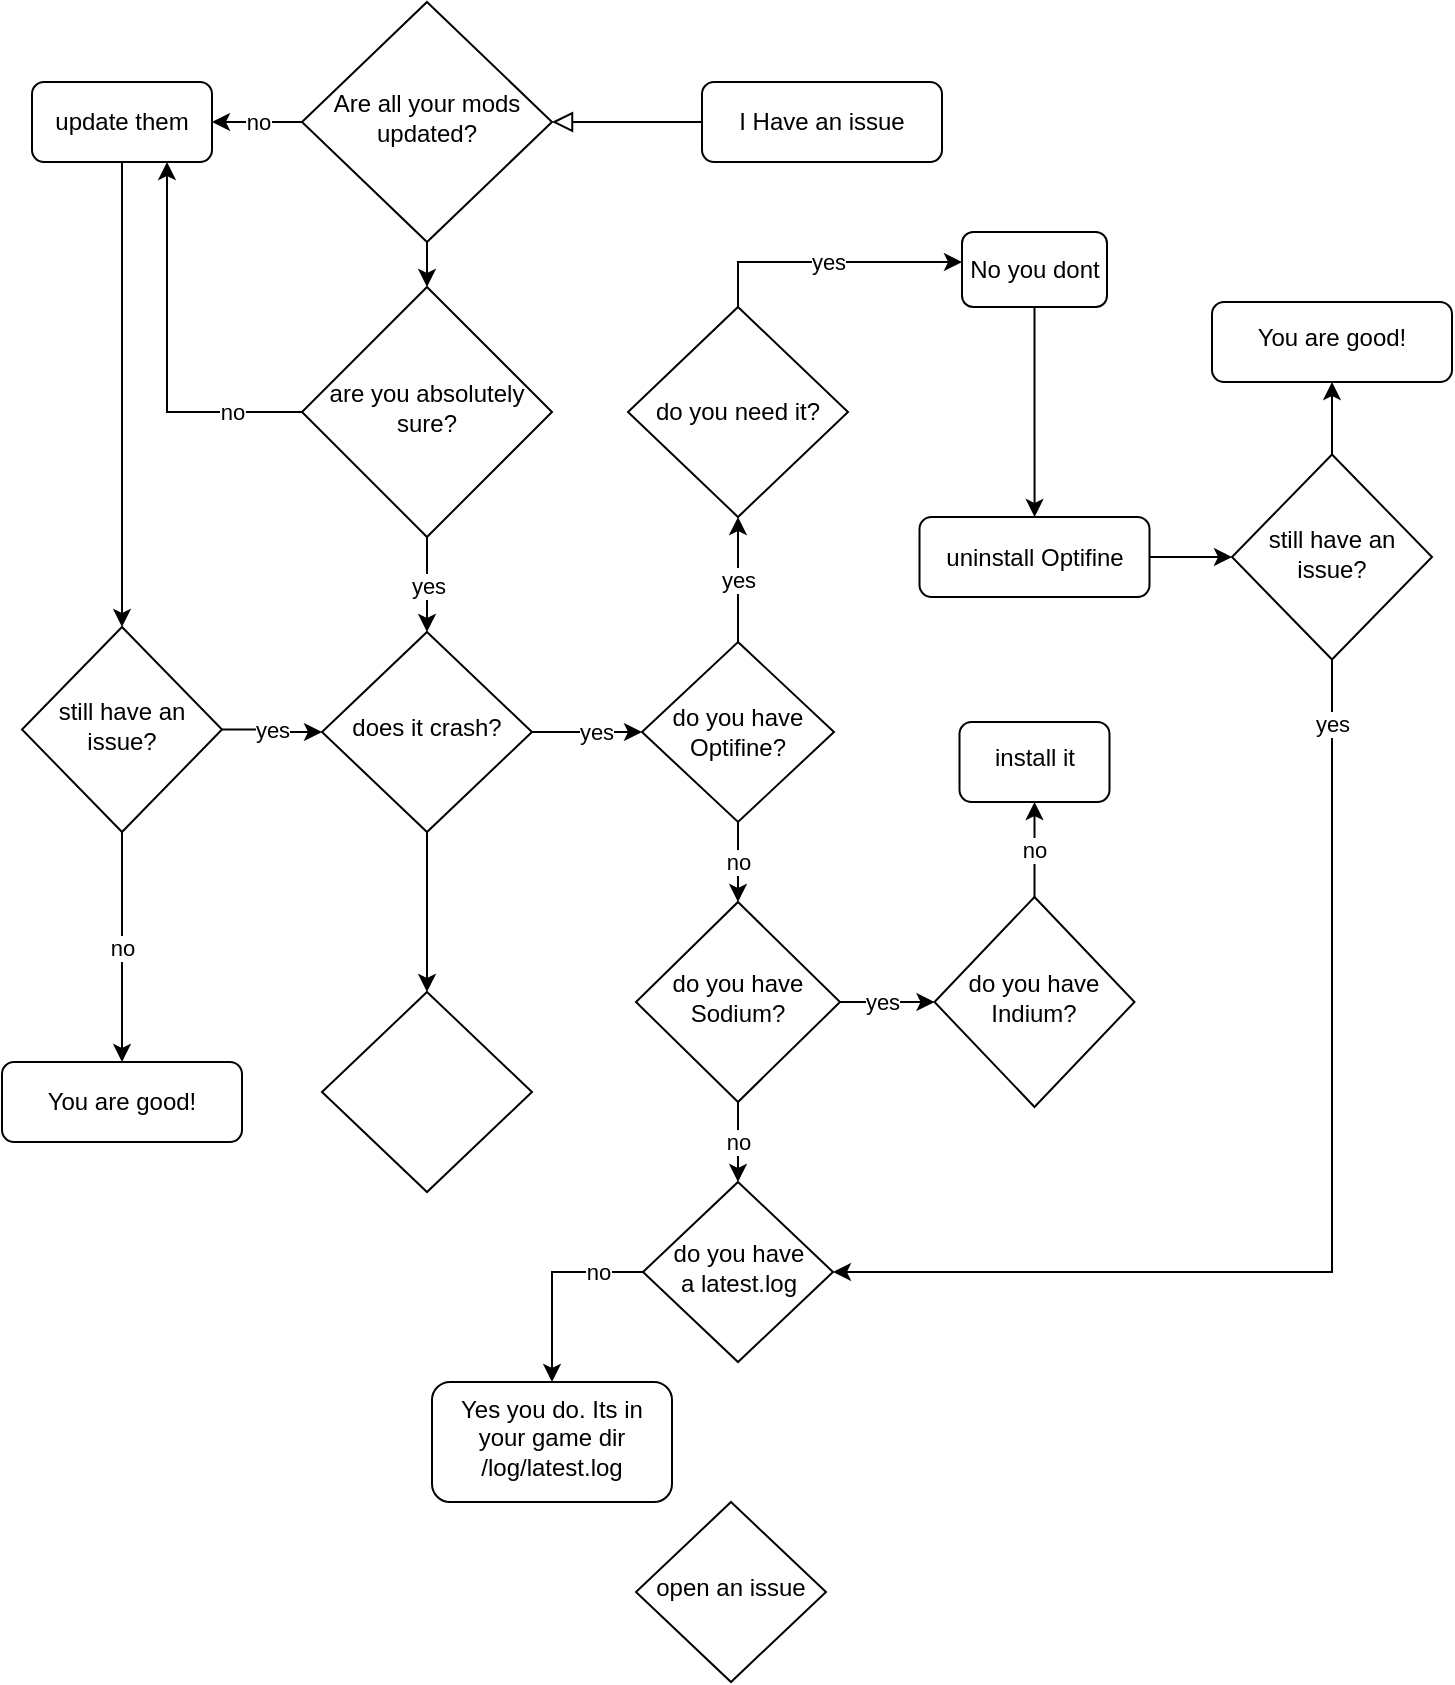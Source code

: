 <mxfile version="21.6.8" type="github">
  <diagram id="C5RBs43oDa-KdzZeNtuy" name="Page-1">
    <mxGraphModel dx="875" dy="483" grid="1" gridSize="10" guides="1" tooltips="1" connect="1" arrows="1" fold="1" page="1" pageScale="1" pageWidth="827" pageHeight="1169" math="0" shadow="0">
      <root>
        <mxCell id="WIyWlLk6GJQsqaUBKTNV-0" />
        <mxCell id="WIyWlLk6GJQsqaUBKTNV-1" parent="WIyWlLk6GJQsqaUBKTNV-0" />
        <mxCell id="WIyWlLk6GJQsqaUBKTNV-2" value="" style="rounded=0;html=1;jettySize=auto;orthogonalLoop=1;fontSize=11;endArrow=block;endFill=0;endSize=8;strokeWidth=1;shadow=0;labelBackgroundColor=none;edgeStyle=orthogonalEdgeStyle;" parent="WIyWlLk6GJQsqaUBKTNV-1" source="WIyWlLk6GJQsqaUBKTNV-3" target="WIyWlLk6GJQsqaUBKTNV-6" edge="1">
          <mxGeometry relative="1" as="geometry" />
        </mxCell>
        <mxCell id="WIyWlLk6GJQsqaUBKTNV-3" value="I Have an issue" style="rounded=1;whiteSpace=wrap;html=1;fontSize=12;glass=0;strokeWidth=1;shadow=0;" parent="WIyWlLk6GJQsqaUBKTNV-1" vertex="1">
          <mxGeometry x="365" y="60" width="120" height="40" as="geometry" />
        </mxCell>
        <mxCell id="VwTX3nOfph4eVQ38K2cx-6" value="no" style="edgeStyle=orthogonalEdgeStyle;rounded=0;orthogonalLoop=1;jettySize=auto;html=1;" edge="1" parent="WIyWlLk6GJQsqaUBKTNV-1" source="WIyWlLk6GJQsqaUBKTNV-6" target="VwTX3nOfph4eVQ38K2cx-5">
          <mxGeometry relative="1" as="geometry">
            <mxPoint as="offset" />
          </mxGeometry>
        </mxCell>
        <mxCell id="VwTX3nOfph4eVQ38K2cx-63" value="" style="edgeStyle=orthogonalEdgeStyle;rounded=0;orthogonalLoop=1;jettySize=auto;html=1;" edge="1" parent="WIyWlLk6GJQsqaUBKTNV-1" source="WIyWlLk6GJQsqaUBKTNV-6" target="VwTX3nOfph4eVQ38K2cx-62">
          <mxGeometry relative="1" as="geometry" />
        </mxCell>
        <mxCell id="WIyWlLk6GJQsqaUBKTNV-6" value="Are all your mods updated?" style="rhombus;whiteSpace=wrap;html=1;shadow=0;fontFamily=Helvetica;fontSize=12;align=center;strokeWidth=1;spacing=6;spacingTop=-4;" parent="WIyWlLk6GJQsqaUBKTNV-1" vertex="1">
          <mxGeometry x="165" y="20" width="125" height="120" as="geometry" />
        </mxCell>
        <mxCell id="VwTX3nOfph4eVQ38K2cx-48" value="no" style="edgeStyle=orthogonalEdgeStyle;rounded=0;orthogonalLoop=1;jettySize=auto;html=1;exitX=0.5;exitY=1;exitDx=0;exitDy=0;entryX=0.5;entryY=0;entryDx=0;entryDy=0;" edge="1" parent="WIyWlLk6GJQsqaUBKTNV-1" source="WIyWlLk6GJQsqaUBKTNV-10" target="WIyWlLk6GJQsqaUBKTNV-11">
          <mxGeometry relative="1" as="geometry" />
        </mxCell>
        <mxCell id="VwTX3nOfph4eVQ38K2cx-54" value="yes" style="edgeStyle=orthogonalEdgeStyle;rounded=0;orthogonalLoop=1;jettySize=auto;html=1;" edge="1" parent="WIyWlLk6GJQsqaUBKTNV-1" source="WIyWlLk6GJQsqaUBKTNV-10" target="VwTX3nOfph4eVQ38K2cx-50">
          <mxGeometry relative="1" as="geometry" />
        </mxCell>
        <mxCell id="WIyWlLk6GJQsqaUBKTNV-10" value="still have an issue?" style="rhombus;whiteSpace=wrap;html=1;shadow=0;fontFamily=Helvetica;fontSize=12;align=center;strokeWidth=1;spacing=6;spacingTop=-4;" parent="WIyWlLk6GJQsqaUBKTNV-1" vertex="1">
          <mxGeometry x="25" y="332.5" width="100" height="102.5" as="geometry" />
        </mxCell>
        <mxCell id="WIyWlLk6GJQsqaUBKTNV-11" value="You are good!" style="rounded=1;whiteSpace=wrap;html=1;fontSize=12;glass=0;strokeWidth=1;shadow=0;" parent="WIyWlLk6GJQsqaUBKTNV-1" vertex="1">
          <mxGeometry x="15" y="550" width="120" height="40" as="geometry" />
        </mxCell>
        <mxCell id="VwTX3nOfph4eVQ38K2cx-0" value="do you need it?" style="rhombus;whiteSpace=wrap;html=1;" vertex="1" parent="WIyWlLk6GJQsqaUBKTNV-1">
          <mxGeometry x="328" y="172.5" width="110" height="105" as="geometry" />
        </mxCell>
        <mxCell id="VwTX3nOfph4eVQ38K2cx-10" value="" style="edgeStyle=orthogonalEdgeStyle;rounded=0;orthogonalLoop=1;jettySize=auto;html=1;" edge="1" parent="WIyWlLk6GJQsqaUBKTNV-1" source="VwTX3nOfph4eVQ38K2cx-5" target="WIyWlLk6GJQsqaUBKTNV-10">
          <mxGeometry relative="1" as="geometry" />
        </mxCell>
        <mxCell id="VwTX3nOfph4eVQ38K2cx-5" value="update them" style="rounded=1;whiteSpace=wrap;html=1;fontSize=12;glass=0;strokeWidth=1;shadow=0;" vertex="1" parent="WIyWlLk6GJQsqaUBKTNV-1">
          <mxGeometry x="30" y="60" width="90" height="40" as="geometry" />
        </mxCell>
        <mxCell id="VwTX3nOfph4eVQ38K2cx-60" value="no" style="edgeStyle=orthogonalEdgeStyle;rounded=0;orthogonalLoop=1;jettySize=auto;html=1;" edge="1" parent="WIyWlLk6GJQsqaUBKTNV-1" source="VwTX3nOfph4eVQ38K2cx-11" target="VwTX3nOfph4eVQ38K2cx-32">
          <mxGeometry relative="1" as="geometry" />
        </mxCell>
        <mxCell id="VwTX3nOfph4eVQ38K2cx-71" value="yes" style="edgeStyle=orthogonalEdgeStyle;rounded=0;orthogonalLoop=1;jettySize=auto;html=1;" edge="1" parent="WIyWlLk6GJQsqaUBKTNV-1" source="VwTX3nOfph4eVQ38K2cx-11" target="VwTX3nOfph4eVQ38K2cx-0">
          <mxGeometry relative="1" as="geometry" />
        </mxCell>
        <mxCell id="VwTX3nOfph4eVQ38K2cx-11" value="do you have Optifine?" style="rhombus;whiteSpace=wrap;html=1;" vertex="1" parent="WIyWlLk6GJQsqaUBKTNV-1">
          <mxGeometry x="335" y="340" width="96" height="90" as="geometry" />
        </mxCell>
        <mxCell id="VwTX3nOfph4eVQ38K2cx-77" style="edgeStyle=orthogonalEdgeStyle;rounded=0;orthogonalLoop=1;jettySize=auto;html=1;entryX=0;entryY=0.5;entryDx=0;entryDy=0;" edge="1" parent="WIyWlLk6GJQsqaUBKTNV-1" source="VwTX3nOfph4eVQ38K2cx-15" target="VwTX3nOfph4eVQ38K2cx-76">
          <mxGeometry relative="1" as="geometry" />
        </mxCell>
        <mxCell id="VwTX3nOfph4eVQ38K2cx-15" value="uninstall Optifine" style="rounded=1;whiteSpace=wrap;html=1;" vertex="1" parent="WIyWlLk6GJQsqaUBKTNV-1">
          <mxGeometry x="473.75" y="277.5" width="115" height="40" as="geometry" />
        </mxCell>
        <mxCell id="VwTX3nOfph4eVQ38K2cx-72" style="edgeStyle=orthogonalEdgeStyle;rounded=0;orthogonalLoop=1;jettySize=auto;html=1;" edge="1" parent="WIyWlLk6GJQsqaUBKTNV-1" source="VwTX3nOfph4eVQ38K2cx-19" target="VwTX3nOfph4eVQ38K2cx-15">
          <mxGeometry relative="1" as="geometry" />
        </mxCell>
        <mxCell id="VwTX3nOfph4eVQ38K2cx-19" value="No you dont" style="rounded=1;whiteSpace=wrap;html=1;" vertex="1" parent="WIyWlLk6GJQsqaUBKTNV-1">
          <mxGeometry x="495" y="135" width="72.5" height="37.5" as="geometry" />
        </mxCell>
        <mxCell id="VwTX3nOfph4eVQ38K2cx-36" value="yes" style="edgeStyle=orthogonalEdgeStyle;rounded=0;orthogonalLoop=1;jettySize=auto;html=1;" edge="1" parent="WIyWlLk6GJQsqaUBKTNV-1" source="VwTX3nOfph4eVQ38K2cx-32" target="VwTX3nOfph4eVQ38K2cx-34">
          <mxGeometry x="-0.111" relative="1" as="geometry">
            <mxPoint as="offset" />
          </mxGeometry>
        </mxCell>
        <mxCell id="VwTX3nOfph4eVQ38K2cx-74" value="no" style="edgeStyle=orthogonalEdgeStyle;rounded=0;orthogonalLoop=1;jettySize=auto;html=1;" edge="1" parent="WIyWlLk6GJQsqaUBKTNV-1" source="VwTX3nOfph4eVQ38K2cx-32" target="VwTX3nOfph4eVQ38K2cx-41">
          <mxGeometry relative="1" as="geometry" />
        </mxCell>
        <mxCell id="VwTX3nOfph4eVQ38K2cx-32" value="do you have Sodium?" style="rhombus;whiteSpace=wrap;html=1;shadow=0;fontFamily=Helvetica;fontSize=12;align=center;strokeWidth=1;spacing=6;spacingTop=-4;" vertex="1" parent="WIyWlLk6GJQsqaUBKTNV-1">
          <mxGeometry x="332" y="470" width="102" height="100" as="geometry" />
        </mxCell>
        <mxCell id="VwTX3nOfph4eVQ38K2cx-75" value="no" style="edgeStyle=orthogonalEdgeStyle;rounded=0;orthogonalLoop=1;jettySize=auto;html=1;" edge="1" parent="WIyWlLk6GJQsqaUBKTNV-1" source="VwTX3nOfph4eVQ38K2cx-34" target="VwTX3nOfph4eVQ38K2cx-37">
          <mxGeometry relative="1" as="geometry" />
        </mxCell>
        <mxCell id="VwTX3nOfph4eVQ38K2cx-34" value="do you have Indium?" style="rhombus;whiteSpace=wrap;html=1;shadow=0;fontFamily=Helvetica;fontSize=12;align=center;strokeWidth=1;spacing=6;spacingTop=-4;" vertex="1" parent="WIyWlLk6GJQsqaUBKTNV-1">
          <mxGeometry x="481.25" y="467.5" width="100" height="105" as="geometry" />
        </mxCell>
        <mxCell id="VwTX3nOfph4eVQ38K2cx-37" value="install it" style="rounded=1;whiteSpace=wrap;html=1;shadow=0;strokeWidth=1;spacing=6;spacingTop=-4;" vertex="1" parent="WIyWlLk6GJQsqaUBKTNV-1">
          <mxGeometry x="493.75" y="380" width="75" height="40" as="geometry" />
        </mxCell>
        <mxCell id="VwTX3nOfph4eVQ38K2cx-81" value="no" style="edgeStyle=orthogonalEdgeStyle;rounded=0;orthogonalLoop=1;jettySize=auto;html=1;" edge="1" parent="WIyWlLk6GJQsqaUBKTNV-1" source="VwTX3nOfph4eVQ38K2cx-41" target="VwTX3nOfph4eVQ38K2cx-80">
          <mxGeometry x="-0.538" relative="1" as="geometry">
            <Array as="points">
              <mxPoint x="290" y="655" />
            </Array>
            <mxPoint as="offset" />
          </mxGeometry>
        </mxCell>
        <mxCell id="VwTX3nOfph4eVQ38K2cx-41" value="do you have&lt;br&gt;a latest.log" style="rhombus;whiteSpace=wrap;html=1;shadow=0;fontFamily=Helvetica;fontSize=12;align=center;strokeWidth=1;spacing=6;spacingTop=-4;" vertex="1" parent="WIyWlLk6GJQsqaUBKTNV-1">
          <mxGeometry x="335.5" y="610" width="95" height="90" as="geometry" />
        </mxCell>
        <mxCell id="VwTX3nOfph4eVQ38K2cx-58" value="yes" style="edgeStyle=orthogonalEdgeStyle;rounded=0;orthogonalLoop=1;jettySize=auto;html=1;" edge="1" parent="WIyWlLk6GJQsqaUBKTNV-1" source="VwTX3nOfph4eVQ38K2cx-50" target="VwTX3nOfph4eVQ38K2cx-11">
          <mxGeometry x="0.143" relative="1" as="geometry">
            <mxPoint as="offset" />
          </mxGeometry>
        </mxCell>
        <mxCell id="VwTX3nOfph4eVQ38K2cx-85" value="" style="edgeStyle=orthogonalEdgeStyle;rounded=0;orthogonalLoop=1;jettySize=auto;html=1;" edge="1" parent="WIyWlLk6GJQsqaUBKTNV-1" source="VwTX3nOfph4eVQ38K2cx-50" target="VwTX3nOfph4eVQ38K2cx-84">
          <mxGeometry relative="1" as="geometry" />
        </mxCell>
        <mxCell id="VwTX3nOfph4eVQ38K2cx-50" value="does it crash?" style="rhombus;whiteSpace=wrap;html=1;shadow=0;fontFamily=Helvetica;fontSize=12;align=center;strokeWidth=1;spacing=6;spacingTop=-4;" vertex="1" parent="WIyWlLk6GJQsqaUBKTNV-1">
          <mxGeometry x="175" y="335" width="105" height="100" as="geometry" />
        </mxCell>
        <mxCell id="VwTX3nOfph4eVQ38K2cx-64" value="yes" style="edgeStyle=orthogonalEdgeStyle;rounded=0;orthogonalLoop=1;jettySize=auto;html=1;" edge="1" parent="WIyWlLk6GJQsqaUBKTNV-1" source="VwTX3nOfph4eVQ38K2cx-62" target="VwTX3nOfph4eVQ38K2cx-50">
          <mxGeometry relative="1" as="geometry" />
        </mxCell>
        <mxCell id="VwTX3nOfph4eVQ38K2cx-65" value="no" style="edgeStyle=orthogonalEdgeStyle;rounded=0;orthogonalLoop=1;jettySize=auto;html=1;entryX=0.75;entryY=1;entryDx=0;entryDy=0;" edge="1" parent="WIyWlLk6GJQsqaUBKTNV-1" source="VwTX3nOfph4eVQ38K2cx-62" target="VwTX3nOfph4eVQ38K2cx-5">
          <mxGeometry x="-0.636" relative="1" as="geometry">
            <mxPoint as="offset" />
          </mxGeometry>
        </mxCell>
        <mxCell id="VwTX3nOfph4eVQ38K2cx-62" value="are you absolutely sure?" style="rhombus;whiteSpace=wrap;html=1;shadow=0;fontFamily=Helvetica;fontSize=12;align=center;strokeWidth=1;spacing=6;spacingTop=-4;" vertex="1" parent="WIyWlLk6GJQsqaUBKTNV-1">
          <mxGeometry x="165" y="162.5" width="125" height="125" as="geometry" />
        </mxCell>
        <mxCell id="VwTX3nOfph4eVQ38K2cx-70" value="yes" style="endArrow=classic;html=1;rounded=0;exitX=0.5;exitY=0;exitDx=0;exitDy=0;" edge="1" parent="WIyWlLk6GJQsqaUBKTNV-1" source="VwTX3nOfph4eVQ38K2cx-0">
          <mxGeometry width="50" height="50" relative="1" as="geometry">
            <mxPoint x="445" y="200" as="sourcePoint" />
            <mxPoint x="495" y="150" as="targetPoint" />
            <Array as="points">
              <mxPoint x="383" y="150" />
              <mxPoint x="440" y="150" />
            </Array>
          </mxGeometry>
        </mxCell>
        <mxCell id="VwTX3nOfph4eVQ38K2cx-79" value="yes" style="edgeStyle=orthogonalEdgeStyle;rounded=0;orthogonalLoop=1;jettySize=auto;html=1;entryX=1;entryY=0.5;entryDx=0;entryDy=0;" edge="1" parent="WIyWlLk6GJQsqaUBKTNV-1" source="VwTX3nOfph4eVQ38K2cx-76" target="VwTX3nOfph4eVQ38K2cx-41">
          <mxGeometry x="-0.885" relative="1" as="geometry">
            <Array as="points">
              <mxPoint x="680" y="655" />
            </Array>
            <mxPoint as="offset" />
          </mxGeometry>
        </mxCell>
        <mxCell id="VwTX3nOfph4eVQ38K2cx-83" value="" style="edgeStyle=orthogonalEdgeStyle;rounded=0;orthogonalLoop=1;jettySize=auto;html=1;" edge="1" parent="WIyWlLk6GJQsqaUBKTNV-1" source="VwTX3nOfph4eVQ38K2cx-76" target="VwTX3nOfph4eVQ38K2cx-82">
          <mxGeometry relative="1" as="geometry" />
        </mxCell>
        <mxCell id="VwTX3nOfph4eVQ38K2cx-76" value="still have an issue?" style="rhombus;whiteSpace=wrap;html=1;shadow=0;fontFamily=Helvetica;fontSize=12;align=center;strokeWidth=1;spacing=6;spacingTop=-4;" vertex="1" parent="WIyWlLk6GJQsqaUBKTNV-1">
          <mxGeometry x="630" y="246.25" width="100" height="102.5" as="geometry" />
        </mxCell>
        <mxCell id="VwTX3nOfph4eVQ38K2cx-80" value="Yes you do. Its in your game dir /log/latest.log" style="rounded=1;whiteSpace=wrap;html=1;shadow=0;strokeWidth=1;spacing=6;spacingTop=-4;" vertex="1" parent="WIyWlLk6GJQsqaUBKTNV-1">
          <mxGeometry x="230" y="710" width="120" height="60" as="geometry" />
        </mxCell>
        <mxCell id="VwTX3nOfph4eVQ38K2cx-82" value="You are good!" style="rounded=1;whiteSpace=wrap;html=1;shadow=0;strokeWidth=1;spacing=6;spacingTop=-4;" vertex="1" parent="WIyWlLk6GJQsqaUBKTNV-1">
          <mxGeometry x="620" y="170" width="120" height="40" as="geometry" />
        </mxCell>
        <mxCell id="VwTX3nOfph4eVQ38K2cx-84" value="" style="rhombus;whiteSpace=wrap;html=1;shadow=0;fontFamily=Helvetica;fontSize=12;align=center;strokeWidth=1;spacing=6;spacingTop=-4;" vertex="1" parent="WIyWlLk6GJQsqaUBKTNV-1">
          <mxGeometry x="175" y="515" width="105" height="100" as="geometry" />
        </mxCell>
        <mxCell id="VwTX3nOfph4eVQ38K2cx-88" value="open an issue" style="rhombus;whiteSpace=wrap;html=1;shadow=0;fontFamily=Helvetica;fontSize=12;align=center;strokeWidth=1;spacing=6;spacingTop=-4;" vertex="1" parent="WIyWlLk6GJQsqaUBKTNV-1">
          <mxGeometry x="332" y="770" width="95" height="90" as="geometry" />
        </mxCell>
      </root>
    </mxGraphModel>
  </diagram>
</mxfile>
